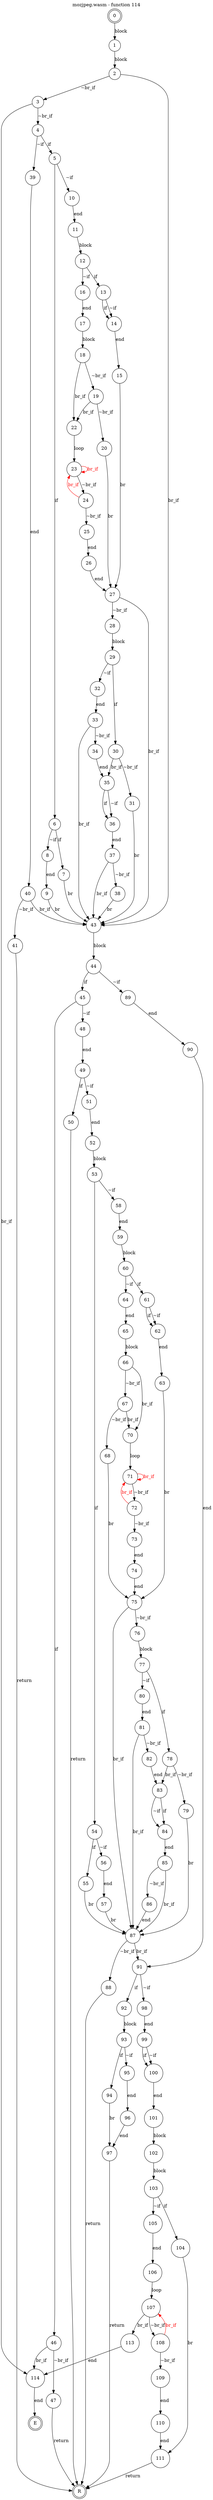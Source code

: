 digraph finite_state_machine {
    label = "mozjpeg.wasm - function 114"
    labelloc =  t
    labelfontsize = 16
    labelfontcolor = black
    labelfontname = "Helvetica"
    node [shape = doublecircle]; 0 E R ;
    node [shape = circle];
    0 -> 1[label="block"];
    1 -> 2[label="block"];
    2 -> 3[label="~br_if"];
    2 -> 43[label="br_if"];
    3 -> 4[label="~br_if"];
    3 -> 114[label="br_if"];
    4 -> 5[label="if"];
    4 -> 39[label="~if"];
    5 -> 6[label="if"];
    5 -> 10[label="~if"];
    6 -> 7[label="if"];
    6 -> 8[label="~if"];
    7 -> 43[label="br"];
    8 -> 9[label="end"];
    9 -> 43[label="br"];
    10 -> 11[label="end"];
    11 -> 12[label="block"];
    12 -> 13[label="if"];
    12 -> 16[label="~if"];
    13 -> 14[label="if"];
    13 -> 14[label="~if"];
    14 -> 15[label="end"];
    15 -> 27[label="br"];
    16 -> 17[label="end"];
    17 -> 18[label="block"];
    18 -> 19[label="~br_if"];
    18 -> 22[label="br_if"];
    19 -> 20[label="~br_if"];
    19 -> 22[label="br_if"];
    20 -> 27[label="br"];
    22 -> 23[label="loop"];
    23 -> 24[label="~br_if"];
    23 -> 23[color="red" fontcolor="red" label="br_if"];
    24 -> 25[label="~br_if"];
    24 -> 23[color="red" fontcolor="red" label="br_if"];
    25 -> 26[label="end"];
    26 -> 27[label="end"];
    27 -> 28[label="~br_if"];
    27 -> 43[label="br_if"];
    28 -> 29[label="block"];
    29 -> 30[label="if"];
    29 -> 32[label="~if"];
    30 -> 31[label="~br_if"];
    30 -> 35[label="br_if"];
    31 -> 43[label="br"];
    32 -> 33[label="end"];
    33 -> 34[label="~br_if"];
    33 -> 43[label="br_if"];
    34 -> 35[label="end"];
    35 -> 36[label="if"];
    35 -> 36[label="~if"];
    36 -> 37[label="end"];
    37 -> 38[label="~br_if"];
    37 -> 43[label="br_if"];
    38 -> 43[label="br"];
    39 -> 40[label="end"];
    40 -> 41[label="~br_if"];
    40 -> 43[label="br_if"];
    41 -> R[label="return"];
    43 -> 44[label="block"];
    44 -> 45[label="if"];
    44 -> 89[label="~if"];
    45 -> 46[label="if"];
    45 -> 48[label="~if"];
    46 -> 47[label="~br_if"];
    46 -> 114[label="br_if"];
    47 -> R[label="return"];
    48 -> 49[label="end"];
    49 -> 50[label="if"];
    49 -> 51[label="~if"];
    50 -> R[label="return"];
    51 -> 52[label="end"];
    52 -> 53[label="block"];
    53 -> 54[label="if"];
    53 -> 58[label="~if"];
    54 -> 55[label="if"];
    54 -> 56[label="~if"];
    55 -> 87[label="br"];
    56 -> 57[label="end"];
    57 -> 87[label="br"];
    58 -> 59[label="end"];
    59 -> 60[label="block"];
    60 -> 61[label="if"];
    60 -> 64[label="~if"];
    61 -> 62[label="if"];
    61 -> 62[label="~if"];
    62 -> 63[label="end"];
    63 -> 75[label="br"];
    64 -> 65[label="end"];
    65 -> 66[label="block"];
    66 -> 67[label="~br_if"];
    66 -> 70[label="br_if"];
    67 -> 68[label="~br_if"];
    67 -> 70[label="br_if"];
    68 -> 75[label="br"];
    70 -> 71[label="loop"];
    71 -> 72[label="~br_if"];
    71 -> 71[color="red" fontcolor="red" label="br_if"];
    72 -> 73[label="~br_if"];
    72 -> 71[color="red" fontcolor="red" label="br_if"];
    73 -> 74[label="end"];
    74 -> 75[label="end"];
    75 -> 76[label="~br_if"];
    75 -> 87[label="br_if"];
    76 -> 77[label="block"];
    77 -> 78[label="if"];
    77 -> 80[label="~if"];
    78 -> 79[label="~br_if"];
    78 -> 83[label="br_if"];
    79 -> 87[label="br"];
    80 -> 81[label="end"];
    81 -> 82[label="~br_if"];
    81 -> 87[label="br_if"];
    82 -> 83[label="end"];
    83 -> 84[label="if"];
    83 -> 84[label="~if"];
    84 -> 85[label="end"];
    85 -> 86[label="~br_if"];
    85 -> 87[label="br_if"];
    86 -> 87[label="end"];
    87 -> 88[label="~br_if"];
    87 -> 91[label="br_if"];
    88 -> R[label="return"];
    89 -> 90[label="end"];
    90 -> 91[label="end"];
    91 -> 92[label="if"];
    91 -> 98[label="~if"];
    92 -> 93[label="block"];
    93 -> 94[label="if"];
    93 -> 95[label="~if"];
    94 -> 97[label="br"];
    95 -> 96[label="end"];
    96 -> 97[label="end"];
    97 -> R[label="return"];
    98 -> 99[label="end"];
    99 -> 100[label="if"];
    99 -> 100[label="~if"];
    100 -> 101[label="end"];
    101 -> 102[label="block"];
    102 -> 103[label="block"];
    103 -> 104[label="if"];
    103 -> 105[label="~if"];
    104 -> 111[label="br"];
    105 -> 106[label="end"];
    106 -> 107[label="loop"];
    107 -> 108[label="~br_if"];
    107 -> 113[label="br_if"];
    108 -> 109[label="~br_if"];
    108 -> 107[color="red" fontcolor="red" label="br_if"];
    109 -> 110[label="end"];
    110 -> 111[label="end"];
    111 -> R[label="return"];
    113 -> 114[label="end"];
    114 -> E[label="end"];
}
